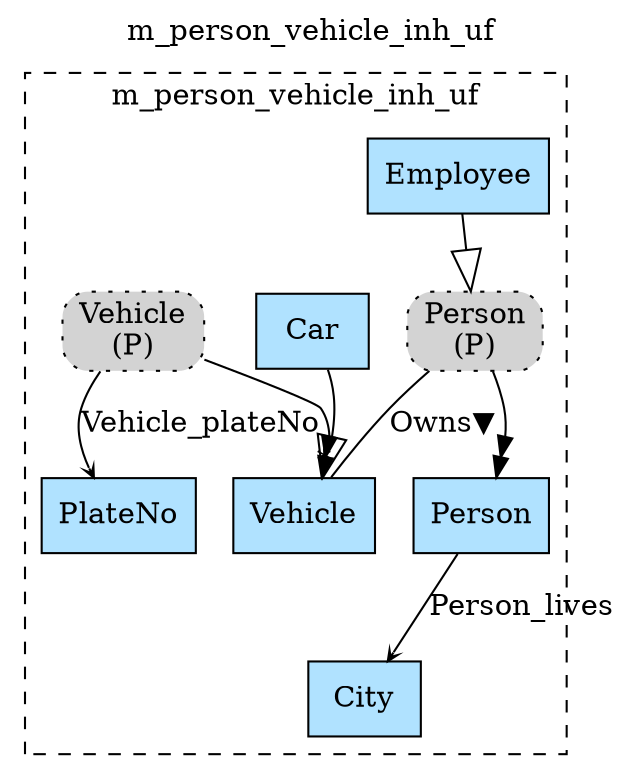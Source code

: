digraph {graph[label=m_person_vehicle_inh_uf,labelloc=tl,labelfontsize=12];
subgraph cluster_m_person_vehicle_inh_uf{style=dashed;label=m_person_vehicle_inh_uf;
"Employee"[shape=record,fillcolor=lightskyblue1,style = filled,label="Employee"];
"Car"[shape=record,fillcolor=lightskyblue1,style = filled,label="Car"];
"PPerson"[shape=box,fillcolor=lightgray,style ="rounded,filled,dotted",label=<Person<br/>(P)>];
"Vehicle"[shape=record,fillcolor=lightskyblue1,style = filled,label="Vehicle"];
"Person"[shape=record,fillcolor=lightskyblue1,style = filled,label="Person"];
"City"[shape=record,fillcolor=lightskyblue1,style = filled,label="City"];
"PVehicle"[shape=box,fillcolor=lightgray,style ="rounded,filled,dotted",label=<Vehicle<br/>(P)>];
"PlateNo"[shape=record,fillcolor=lightskyblue1,style = filled,label="PlateNo"];

"Employee"->"PPerson"[arrowhead=onormal,arrowsize=2.0];
"Car"->"Vehicle"[arrowhead=onormal,arrowsize=2.0];
"PPerson"->"Vehicle"[label="Owns▼",dir=none,taillabel="",headlabel="*"];
"Person"->"City"[label="Person_lives",arrowhead=vee,headlabel="",arrowsize=.5];
"PVehicle"->"PlateNo"[label="Vehicle_plateNo",arrowhead=vee,headlabel="",arrowsize=.5];

}
"PPerson"->"Person"[arrowhead=normalnormal];
"PVehicle"->"Vehicle"[arrowhead=normalnormal];
}